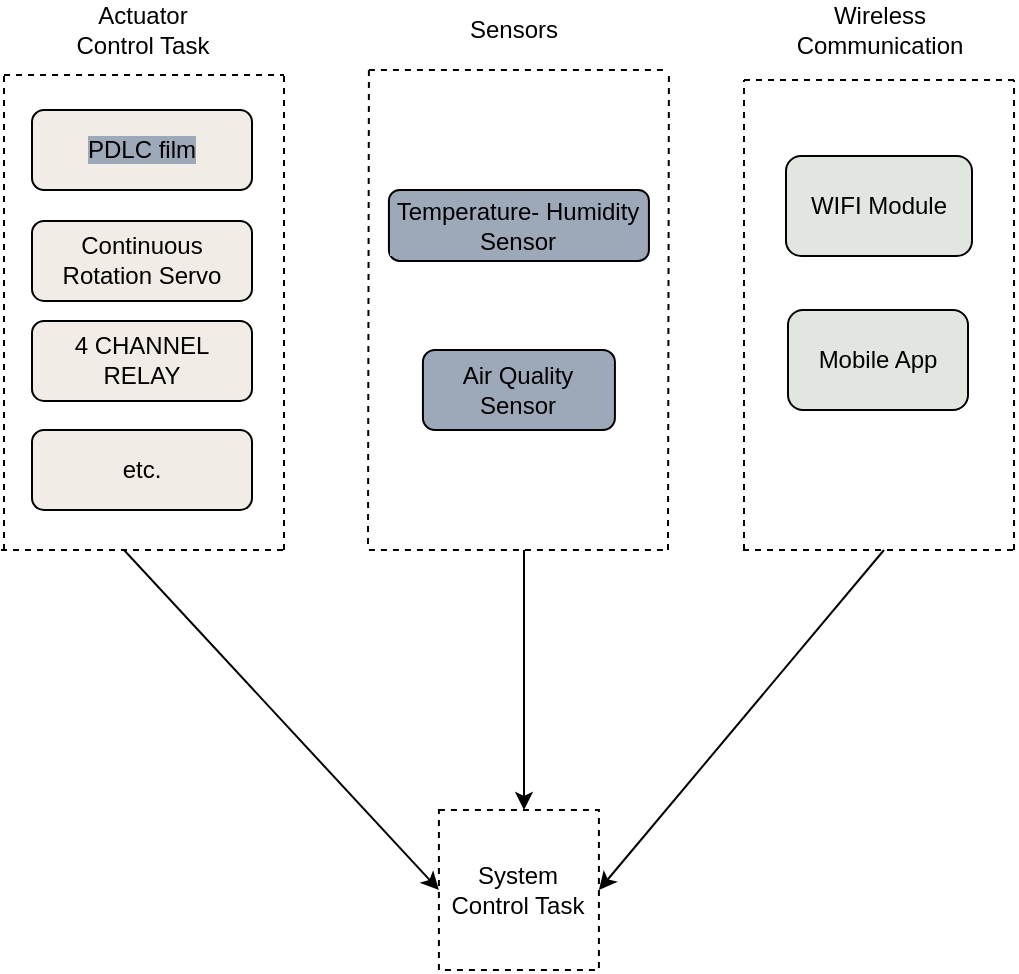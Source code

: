 <mxfile version="26.1.1">
  <diagram name="Page-1" id="Tml-ByK4S6_2VsTb17KJ">
    <mxGraphModel dx="1338" dy="735" grid="1" gridSize="10" guides="1" tooltips="1" connect="1" arrows="1" fold="1" page="1" pageScale="1" pageWidth="827" pageHeight="1169" math="0" shadow="0">
      <root>
        <mxCell id="0" />
        <mxCell id="1" parent="0" />
        <mxCell id="5Iwn6y3cYDH7FqU4yCxh-14" value="Air Quality Sensor" style="rounded=1;whiteSpace=wrap;html=1;strokeColor=default;align=center;verticalAlign=middle;fontFamily=Helvetica;fontSize=12;fontColor=default;fillColor=light-dark(#9da8b9, #ededed);labelBackgroundColor=light-dark(#9da8b9, #ededed);" parent="1" vertex="1">
          <mxGeometry x="389.46" y="250" width="96" height="40" as="geometry" />
        </mxCell>
        <mxCell id="5Iwn6y3cYDH7FqU4yCxh-15" value="Temperature- Humidity Sensor" style="rounded=1;whiteSpace=wrap;html=1;strokeColor=default;align=center;verticalAlign=middle;fontFamily=Helvetica;fontSize=12;fontColor=default;fillColor=light-dark(#9da8b9, #ededed);labelBackgroundColor=light-dark(#9da8b9, #ededed);" parent="1" vertex="1">
          <mxGeometry x="372.46" y="170" width="130" height="35.46" as="geometry" />
        </mxCell>
        <mxCell id="5Iwn6y3cYDH7FqU4yCxh-21" value="WIFI Module" style="rounded=1;whiteSpace=wrap;html=1;strokeColor=default;align=center;verticalAlign=middle;fontFamily=Helvetica;fontSize=12;fontColor=default;fillColor=light-dark(#e1e6e1, #ededed);labelBackgroundColor=light-dark(#e1e6e1, #ededed);" parent="1" vertex="1">
          <mxGeometry x="571" y="153" width="93" height="50" as="geometry" />
        </mxCell>
        <mxCell id="5Iwn6y3cYDH7FqU4yCxh-23" value="Mobile App" style="rounded=1;whiteSpace=wrap;html=1;strokeColor=default;align=center;verticalAlign=middle;fontFamily=Helvetica;fontSize=12;fontColor=default;fillColor=light-dark(#e1e6e1, #ededed);labelBackgroundColor=light-dark(#e1e6e1, #ededed);" parent="1" vertex="1">
          <mxGeometry x="572" y="230" width="90" height="50" as="geometry" />
        </mxCell>
        <mxCell id="HjFdsJPvdDmFHo8kEADV-2" value="" style="endArrow=none;dashed=1;html=1;rounded=0;" edge="1" parent="1">
          <mxGeometry width="50" height="50" relative="1" as="geometry">
            <mxPoint x="550" y="115" as="sourcePoint" />
            <mxPoint x="685" y="115" as="targetPoint" />
          </mxGeometry>
        </mxCell>
        <mxCell id="HjFdsJPvdDmFHo8kEADV-4" value="" style="endArrow=none;dashed=1;html=1;rounded=0;" edge="1" parent="1">
          <mxGeometry width="50" height="50" relative="1" as="geometry">
            <mxPoint x="549.5" y="350" as="sourcePoint" />
            <mxPoint x="684.5" y="350" as="targetPoint" />
          </mxGeometry>
        </mxCell>
        <mxCell id="HjFdsJPvdDmFHo8kEADV-5" value="" style="endArrow=none;dashed=1;html=1;rounded=0;" edge="1" parent="1">
          <mxGeometry width="50" height="50" relative="1" as="geometry">
            <mxPoint x="550" y="350" as="sourcePoint" />
            <mxPoint x="550" y="115" as="targetPoint" />
          </mxGeometry>
        </mxCell>
        <mxCell id="HjFdsJPvdDmFHo8kEADV-6" value="" style="endArrow=none;dashed=1;html=1;rounded=0;" edge="1" parent="1">
          <mxGeometry width="50" height="50" relative="1" as="geometry">
            <mxPoint x="685" y="350" as="sourcePoint" />
            <mxPoint x="685" y="115" as="targetPoint" />
          </mxGeometry>
        </mxCell>
        <mxCell id="HjFdsJPvdDmFHo8kEADV-8" value="System Control Task" style="whiteSpace=wrap;html=1;aspect=fixed;dashed=1;" vertex="1" parent="1">
          <mxGeometry x="397.46" y="480" width="80" height="80" as="geometry" />
        </mxCell>
        <mxCell id="HjFdsJPvdDmFHo8kEADV-12" value="Wireless Communication" style="text;html=1;align=center;verticalAlign=middle;whiteSpace=wrap;rounded=0;" vertex="1" parent="1">
          <mxGeometry x="587.5" y="75.46" width="60" height="30" as="geometry" />
        </mxCell>
        <mxCell id="HjFdsJPvdDmFHo8kEADV-14" value="" style="endArrow=none;dashed=1;html=1;rounded=0;" edge="1" parent="1">
          <mxGeometry width="50" height="50" relative="1" as="geometry">
            <mxPoint x="180" y="112.46" as="sourcePoint" />
            <mxPoint x="320" y="112.46" as="targetPoint" />
          </mxGeometry>
        </mxCell>
        <mxCell id="HjFdsJPvdDmFHo8kEADV-15" value="" style="endArrow=none;dashed=1;html=1;rounded=0;" edge="1" parent="1">
          <mxGeometry width="50" height="50" relative="1" as="geometry">
            <mxPoint x="180" y="350" as="sourcePoint" />
            <mxPoint x="180" y="112.46" as="targetPoint" />
          </mxGeometry>
        </mxCell>
        <mxCell id="HjFdsJPvdDmFHo8kEADV-17" value="" style="endArrow=none;dashed=1;html=1;rounded=0;" edge="1" parent="1">
          <mxGeometry width="50" height="50" relative="1" as="geometry">
            <mxPoint x="320" y="350" as="sourcePoint" />
            <mxPoint x="320" y="112.46" as="targetPoint" />
          </mxGeometry>
        </mxCell>
        <mxCell id="HjFdsJPvdDmFHo8kEADV-18" value="Sensors" style="text;html=1;align=center;verticalAlign=middle;whiteSpace=wrap;rounded=0;" vertex="1" parent="1">
          <mxGeometry x="405.46" y="75.46" width="60" height="30" as="geometry" />
        </mxCell>
        <mxCell id="HjFdsJPvdDmFHo8kEADV-20" value="" style="endArrow=classic;html=1;rounded=0;entryX=0;entryY=0.5;entryDx=0;entryDy=0;" edge="1" parent="1" target="HjFdsJPvdDmFHo8kEADV-8">
          <mxGeometry width="50" height="50" relative="1" as="geometry">
            <mxPoint x="240" y="350" as="sourcePoint" />
            <mxPoint x="350" y="360" as="targetPoint" />
          </mxGeometry>
        </mxCell>
        <mxCell id="HjFdsJPvdDmFHo8kEADV-25" value="" style="endArrow=classic;html=1;rounded=0;" edge="1" parent="1">
          <mxGeometry width="50" height="50" relative="1" as="geometry">
            <mxPoint x="440" y="350" as="sourcePoint" />
            <mxPoint x="440" y="480" as="targetPoint" />
          </mxGeometry>
        </mxCell>
        <mxCell id="HjFdsJPvdDmFHo8kEADV-27" value="&lt;span style=&quot;background-color: rgb(157, 168, 185);&quot;&gt;PDLC film&lt;/span&gt;" style="rounded=1;whiteSpace=wrap;html=1;strokeColor=default;align=center;verticalAlign=middle;fontFamily=Helvetica;fontSize=12;fontColor=default;fillColor=light-dark(#f1ece6, #ededed);labelBackgroundColor=light-dark(#f1ece6, #ededed);" vertex="1" parent="1">
          <mxGeometry x="194" y="130" width="110" height="40" as="geometry" />
        </mxCell>
        <mxCell id="HjFdsJPvdDmFHo8kEADV-29" value="" style="endArrow=none;dashed=1;html=1;rounded=0;" edge="1" parent="1">
          <mxGeometry width="50" height="50" relative="1" as="geometry">
            <mxPoint x="178.5" y="350" as="sourcePoint" />
            <mxPoint x="319.5" y="350" as="targetPoint" />
          </mxGeometry>
        </mxCell>
        <mxCell id="HjFdsJPvdDmFHo8kEADV-30" value="Continuous Rotation Servo" style="rounded=1;whiteSpace=wrap;html=1;strokeColor=default;align=center;verticalAlign=middle;fontFamily=Helvetica;fontSize=12;fontColor=default;fillColor=light-dark(#f1ece6, #ededed);labelBackgroundColor=light-dark(#f1ece6, #ededed);" vertex="1" parent="1">
          <mxGeometry x="194" y="185.46" width="110" height="40" as="geometry" />
        </mxCell>
        <mxCell id="HjFdsJPvdDmFHo8kEADV-31" value="etc." style="rounded=1;whiteSpace=wrap;html=1;strokeColor=default;align=center;verticalAlign=middle;fontFamily=Helvetica;fontSize=12;fontColor=default;fillColor=light-dark(#f1ece6, #ededed);labelBackgroundColor=light-dark(#f1ece6, #ededed);" vertex="1" parent="1">
          <mxGeometry x="194" y="290" width="110" height="40" as="geometry" />
        </mxCell>
        <mxCell id="HjFdsJPvdDmFHo8kEADV-32" value="4 CHANNEL RELAY" style="rounded=1;whiteSpace=wrap;html=1;strokeColor=default;align=center;verticalAlign=middle;fontFamily=Helvetica;fontSize=12;fontColor=default;fillColor=light-dark(#f1ece6, #ededed);labelBackgroundColor=light-dark(#f1ece6, #ededed);" vertex="1" parent="1">
          <mxGeometry x="194" y="235.46" width="110" height="40" as="geometry" />
        </mxCell>
        <mxCell id="HjFdsJPvdDmFHo8kEADV-34" value="" style="endArrow=none;dashed=1;html=1;rounded=0;" edge="1" parent="1">
          <mxGeometry width="50" height="50" relative="1" as="geometry">
            <mxPoint x="362.46" y="110" as="sourcePoint" />
            <mxPoint x="512.46" y="110" as="targetPoint" />
          </mxGeometry>
        </mxCell>
        <mxCell id="HjFdsJPvdDmFHo8kEADV-35" value="" style="endArrow=none;dashed=1;html=1;rounded=0;" edge="1" parent="1">
          <mxGeometry width="50" height="50" relative="1" as="geometry">
            <mxPoint x="362.46" y="110" as="sourcePoint" />
            <mxPoint x="362" y="350" as="targetPoint" />
          </mxGeometry>
        </mxCell>
        <mxCell id="HjFdsJPvdDmFHo8kEADV-36" value="" style="endArrow=none;dashed=1;html=1;rounded=0;" edge="1" parent="1">
          <mxGeometry width="50" height="50" relative="1" as="geometry">
            <mxPoint x="362.46" y="350" as="sourcePoint" />
            <mxPoint x="512.46" y="350" as="targetPoint" />
          </mxGeometry>
        </mxCell>
        <mxCell id="HjFdsJPvdDmFHo8kEADV-37" value="" style="endArrow=none;dashed=1;html=1;rounded=0;" edge="1" parent="1">
          <mxGeometry width="50" height="50" relative="1" as="geometry">
            <mxPoint x="512" y="350" as="sourcePoint" />
            <mxPoint x="512.46" y="110" as="targetPoint" />
          </mxGeometry>
        </mxCell>
        <mxCell id="HjFdsJPvdDmFHo8kEADV-39" value="" style="endArrow=classic;html=1;rounded=0;entryX=1;entryY=0.5;entryDx=0;entryDy=0;" edge="1" parent="1" target="HjFdsJPvdDmFHo8kEADV-8">
          <mxGeometry width="50" height="50" relative="1" as="geometry">
            <mxPoint x="620" y="350" as="sourcePoint" />
            <mxPoint x="728" y="570" as="targetPoint" />
          </mxGeometry>
        </mxCell>
        <mxCell id="HjFdsJPvdDmFHo8kEADV-40" value="Actuator Control Task" style="text;html=1;align=center;verticalAlign=middle;whiteSpace=wrap;rounded=0;" vertex="1" parent="1">
          <mxGeometry x="213.5" y="75.46" width="71" height="30" as="geometry" />
        </mxCell>
      </root>
    </mxGraphModel>
  </diagram>
</mxfile>
